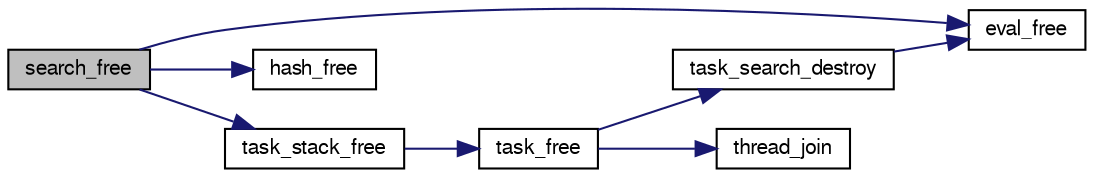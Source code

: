 digraph "search_free"
{
 // LATEX_PDF_SIZE
  bgcolor="transparent";
  edge [fontname="FreeSans",fontsize="10",labelfontname="FreeSans",labelfontsize="10"];
  node [fontname="FreeSans",fontsize="10",shape=record];
  rankdir="LR";
  Node1 [label="search_free",height=0.2,width=0.4,color="black", fillcolor="grey75", style="filled", fontcolor="black",tooltip="Free the search allocated ressource."];
  Node1 -> Node2 [color="midnightblue",fontsize="10",style="solid",fontname="FreeSans"];
  Node2 [label="eval_free",height=0.2,width=0.4,color="black",URL="$eval_8c.html#a0d216a5fcecd600abd20798da218f730",tooltip="Free resources used by the evaluation function."];
  Node1 -> Node3 [color="midnightblue",fontsize="10",style="solid",fontname="FreeSans"];
  Node3 [label="hash_free",height=0.2,width=0.4,color="black",URL="$hash-lock-free_8c.html#ad7cf2d92557b55871bb4c719ed86553d",tooltip="Free the hashtable."];
  Node1 -> Node4 [color="midnightblue",fontsize="10",style="solid",fontname="FreeSans"];
  Node4 [label="task_stack_free",height=0.2,width=0.4,color="black",URL="$ybwc_8c.html#a014d09308199e359679ee70d35346b97",tooltip="Free resources used by the stack of tasks."];
  Node4 -> Node5 [color="midnightblue",fontsize="10",style="solid",fontname="FreeSans"];
  Node5 [label="task_free",height=0.2,width=0.4,color="black",URL="$ybwc_8c.html#a7ac944c5b45b2c8870c2eea4d4a140bb",tooltip="Free resources used by a task."];
  Node5 -> Node6 [color="midnightblue",fontsize="10",style="solid",fontname="FreeSans"];
  Node6 [label="task_search_destroy",height=0.2,width=0.4,color="black",URL="$ybwc_8c.html#aeb7bd64f0f200af48220e3dc4fc4c168",tooltip="Free a search structure of a task."];
  Node6 -> Node2 [color="midnightblue",fontsize="10",style="solid",fontname="FreeSans"];
  Node5 -> Node7 [color="midnightblue",fontsize="10",style="solid",fontname="FreeSans"];
  Node7 [label="thread_join",height=0.2,width=0.4,color="black",URL="$util_8c.html#a52efa84f4cfd49921787886d9543ab64",tooltip="Join a thread."];
}
